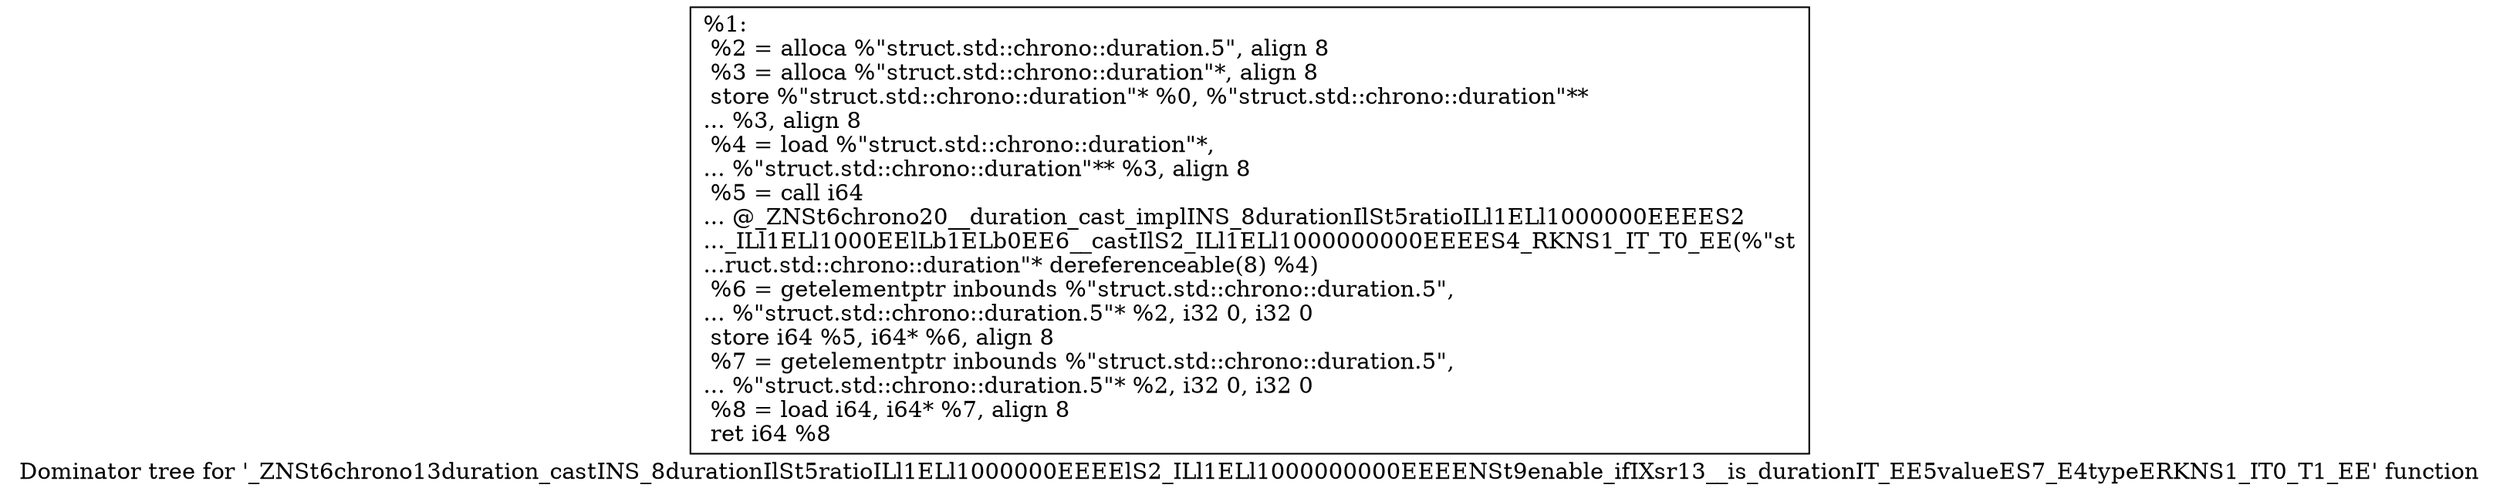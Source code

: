 digraph "Dominator tree for '_ZNSt6chrono13duration_castINS_8durationIlSt5ratioILl1ELl1000000EEEElS2_ILl1ELl1000000000EEEENSt9enable_ifIXsr13__is_durationIT_EE5valueES7_E4typeERKNS1_IT0_T1_EE' function" {
	label="Dominator tree for '_ZNSt6chrono13duration_castINS_8durationIlSt5ratioILl1ELl1000000EEEElS2_ILl1ELl1000000000EEEENSt9enable_ifIXsr13__is_durationIT_EE5valueES7_E4typeERKNS1_IT0_T1_EE' function";

	Node0x1470fb0 [shape=record,label="{%1:\l  %2 = alloca %\"struct.std::chrono::duration.5\", align 8\l  %3 = alloca %\"struct.std::chrono::duration\"*, align 8\l  store %\"struct.std::chrono::duration\"* %0, %\"struct.std::chrono::duration\"**\l... %3, align 8\l  %4 = load %\"struct.std::chrono::duration\"*,\l... %\"struct.std::chrono::duration\"** %3, align 8\l  %5 = call i64\l... @_ZNSt6chrono20__duration_cast_implINS_8durationIlSt5ratioILl1ELl1000000EEEES2\l..._ILl1ELl1000EElLb1ELb0EE6__castIlS2_ILl1ELl1000000000EEEES4_RKNS1_IT_T0_EE(%\"st\l...ruct.std::chrono::duration\"* dereferenceable(8) %4)\l  %6 = getelementptr inbounds %\"struct.std::chrono::duration.5\",\l... %\"struct.std::chrono::duration.5\"* %2, i32 0, i32 0\l  store i64 %5, i64* %6, align 8\l  %7 = getelementptr inbounds %\"struct.std::chrono::duration.5\",\l... %\"struct.std::chrono::duration.5\"* %2, i32 0, i32 0\l  %8 = load i64, i64* %7, align 8\l  ret i64 %8\l}"];
}

